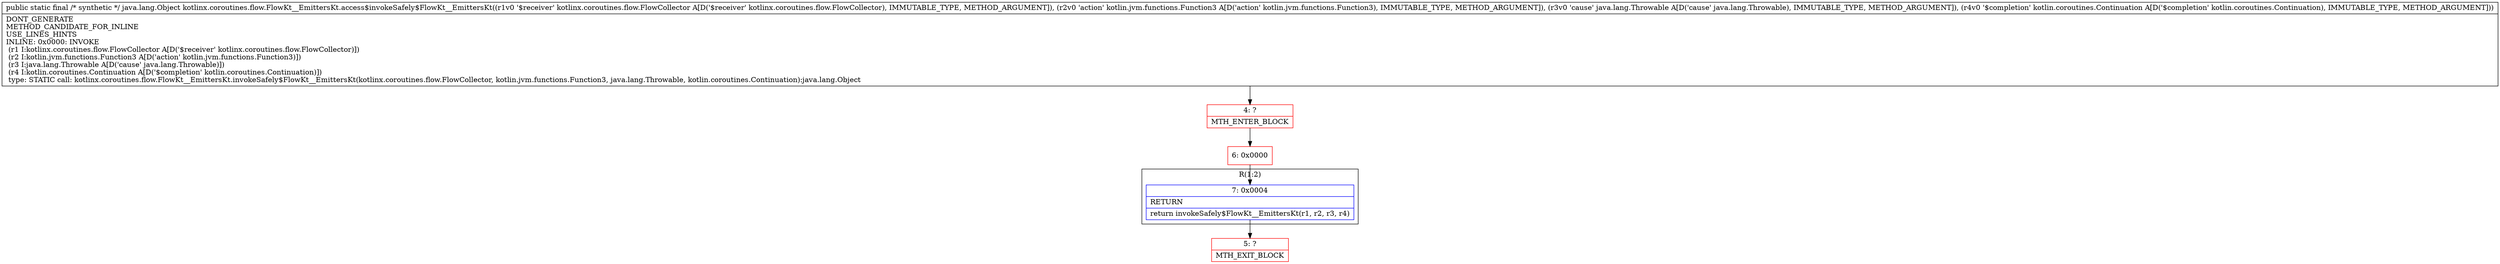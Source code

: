 digraph "CFG forkotlinx.coroutines.flow.FlowKt__EmittersKt.access$invokeSafely$FlowKt__EmittersKt(Lkotlinx\/coroutines\/flow\/FlowCollector;Lkotlin\/jvm\/functions\/Function3;Ljava\/lang\/Throwable;Lkotlin\/coroutines\/Continuation;)Ljava\/lang\/Object;" {
subgraph cluster_Region_1762085546 {
label = "R(1:2)";
node [shape=record,color=blue];
Node_7 [shape=record,label="{7\:\ 0x0004|RETURN\l|return invokeSafely$FlowKt__EmittersKt(r1, r2, r3, r4)\l}"];
}
Node_4 [shape=record,color=red,label="{4\:\ ?|MTH_ENTER_BLOCK\l}"];
Node_6 [shape=record,color=red,label="{6\:\ 0x0000}"];
Node_5 [shape=record,color=red,label="{5\:\ ?|MTH_EXIT_BLOCK\l}"];
MethodNode[shape=record,label="{public static final \/* synthetic *\/ java.lang.Object kotlinx.coroutines.flow.FlowKt__EmittersKt.access$invokeSafely$FlowKt__EmittersKt((r1v0 '$receiver' kotlinx.coroutines.flow.FlowCollector A[D('$receiver' kotlinx.coroutines.flow.FlowCollector), IMMUTABLE_TYPE, METHOD_ARGUMENT]), (r2v0 'action' kotlin.jvm.functions.Function3 A[D('action' kotlin.jvm.functions.Function3), IMMUTABLE_TYPE, METHOD_ARGUMENT]), (r3v0 'cause' java.lang.Throwable A[D('cause' java.lang.Throwable), IMMUTABLE_TYPE, METHOD_ARGUMENT]), (r4v0 '$completion' kotlin.coroutines.Continuation A[D('$completion' kotlin.coroutines.Continuation), IMMUTABLE_TYPE, METHOD_ARGUMENT]))  | DONT_GENERATE\lMETHOD_CANDIDATE_FOR_INLINE\lUSE_LINES_HINTS\lINLINE: 0x0000: INVOKE  \l  (r1 I:kotlinx.coroutines.flow.FlowCollector A[D('$receiver' kotlinx.coroutines.flow.FlowCollector)])\l  (r2 I:kotlin.jvm.functions.Function3 A[D('action' kotlin.jvm.functions.Function3)])\l  (r3 I:java.lang.Throwable A[D('cause' java.lang.Throwable)])\l  (r4 I:kotlin.coroutines.Continuation A[D('$completion' kotlin.coroutines.Continuation)])\l type: STATIC call: kotlinx.coroutines.flow.FlowKt__EmittersKt.invokeSafely$FlowKt__EmittersKt(kotlinx.coroutines.flow.FlowCollector, kotlin.jvm.functions.Function3, java.lang.Throwable, kotlin.coroutines.Continuation):java.lang.Object\l}"];
MethodNode -> Node_4;Node_7 -> Node_5;
Node_4 -> Node_6;
Node_6 -> Node_7;
}

